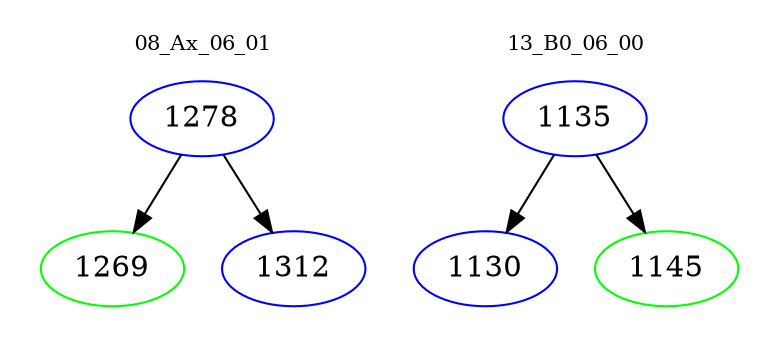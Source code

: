 digraph{
subgraph cluster_0 {
color = white
label = "08_Ax_06_01";
fontsize=10;
T0_1278 [label="1278", color="blue"]
T0_1278 -> T0_1269 [color="black"]
T0_1269 [label="1269", color="green"]
T0_1278 -> T0_1312 [color="black"]
T0_1312 [label="1312", color="blue"]
}
subgraph cluster_1 {
color = white
label = "13_B0_06_00";
fontsize=10;
T1_1135 [label="1135", color="blue"]
T1_1135 -> T1_1130 [color="black"]
T1_1130 [label="1130", color="blue"]
T1_1135 -> T1_1145 [color="black"]
T1_1145 [label="1145", color="green"]
}
}
